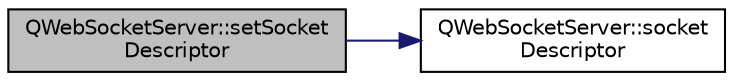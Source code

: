 digraph "QWebSocketServer::setSocketDescriptor"
{
  edge [fontname="Helvetica",fontsize="10",labelfontname="Helvetica",labelfontsize="10"];
  node [fontname="Helvetica",fontsize="10",shape=record];
  rankdir="LR";
  Node68 [label="QWebSocketServer::setSocket\lDescriptor",height=0.2,width=0.4,color="black", fillcolor="grey75", style="filled", fontcolor="black"];
  Node68 -> Node69 [color="midnightblue",fontsize="10",style="solid",fontname="Helvetica"];
  Node69 [label="QWebSocketServer::socket\lDescriptor",height=0.2,width=0.4,color="black", fillcolor="white", style="filled",URL="$class_q_web_socket_server.html#a3b83cfc7602ecd27ca21a1ec80220dc0"];
}
